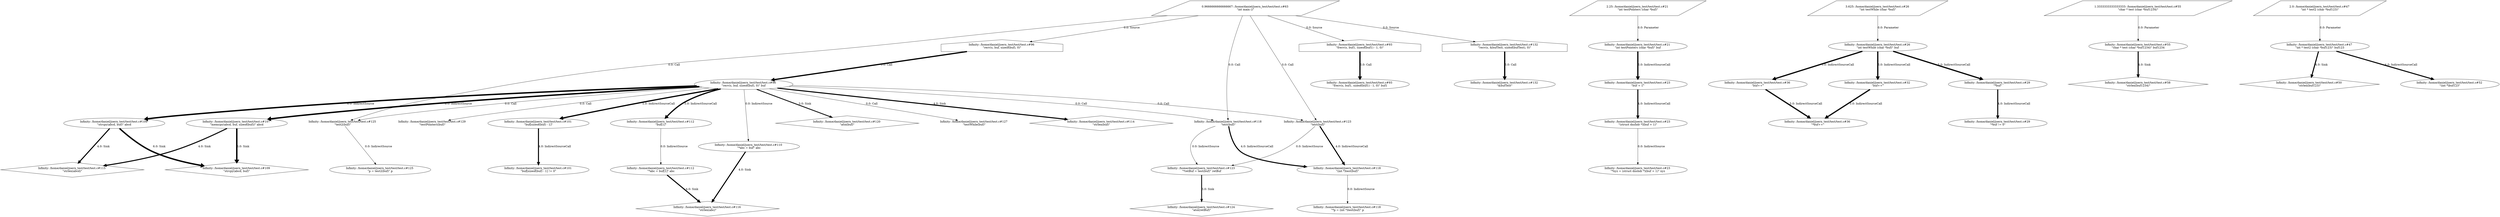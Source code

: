 digraph TaintDot {
	nodesep = 1.5
	ranksep = 1.5
	"Infinity: /home/daniel/joern_test/test/test.c#96 
\"recv(s, buf, sizeof(buf), 0)\" buf" -> "Infinity: /home/daniel/joern_test/test/test.c#107 
\"memcpy(abcd, buf, sizeof(buf))\" abcd" [label = "6.0: IndirectSource", penwidth = 7.0]
	"0.9666666666666667: /home/daniel/joern_test/test/test.c#63 
\"int main ()\"" -> "Infinity: /home/daniel/joern_test/test/test.c#125 
\"test2(buf)\"" [label = "0.0: Call", penwidth = 1.0]
	"Infinity: /home/daniel/joern_test/test/test.c#118 
\"test(buf)\""
	"0.9666666666666667: /home/daniel/joern_test/test/test.c#63 
\"int main ()\"" -> "Infinity: /home/daniel/joern_test/test/test.c#96 
\"recv(s, buf, sizeof(buf), 0)\"" [label = "0.0: Source", penwidth = 1.0]
	"Infinity: /home/daniel/joern_test/test/test.c#115 
\"strlen(abcd)\"" [shape = diamond]
	"Infinity: /home/daniel/joern_test/test/test.c#129 
\"testPointers(buf)\"" [shape = plain]
	"Infinity: /home/daniel/joern_test/test/test.c#116 
\"strlen(abc)\"" [shape = diamond]
	"Infinity: /home/daniel/joern_test/test/test.c#23 
\"buf + 1\""
	"Infinity: /home/daniel/joern_test/test/test.c#36 
\"*buf++\""
	"Infinity: /home/daniel/joern_test/test/test.c#26 
\"int testWhile (char *buf)\" buf" -> "Infinity: /home/daniel/joern_test/test/test.c#36 
\"buf++\"" [label = "5.0: IndirectSourceCall", penwidth = 6.0]
	"Infinity: /home/daniel/joern_test/test/test.c#93 
\"frecv(s, buf1, sizeof(buf1) - 1, 0)\"" [shape = house]
	"Infinity: /home/daniel/joern_test/test/test.c#125 
\"test2(buf)\"" -> "Infinity: /home/daniel/joern_test/test/test.c#125 
\"p = test2(buf)\" p" [label = "0.0: IndirectSource", penwidth = 1.0]
	"Infinity: /home/daniel/joern_test/test/test.c#132 
\"recv(s, &bufTest, sizeof(bufTest), 0)\"" [shape = house]
	"Infinity: /home/daniel/joern_test/test/test.c#125 
\"test2(buf)\""
	"0.9666666666666667: /home/daniel/joern_test/test/test.c#63 
\"int main ()\"" -> "Infinity: /home/daniel/joern_test/test/test.c#93 
\"frecv(s, buf1, sizeof(buf1) - 1, 0)\"" [label = "0.0: Source", penwidth = 1.0]
	"Infinity: /home/daniel/joern_test/test/test.c#96 
\"recv(s, buf, sizeof(buf), 0)\" buf" -> "Infinity: /home/daniel/joern_test/test/test.c#123 
\"test(buf)\"" [label = "0.0: Call", penwidth = 1.0]
	"Infinity: /home/daniel/joern_test/test/test.c#23 
\"(struct dnshdr *)(buf + 1)\""
	"Infinity: /home/daniel/joern_test/test/test.c#93 
\"frecv(s, buf1, sizeof(buf1) - 1, 0)\" buf1"
	"Infinity: /home/daniel/joern_test/test/test.c#101 
\"buf[sizeof(buf) - 1]\""
	"0.9666666666666667: /home/daniel/joern_test/test/test.c#63 
\"int main ()\"" -> "Infinity: /home/daniel/joern_test/test/test.c#123 
\"test(buf)\"" [label = "0.0: Call", penwidth = 1.0]
	"Infinity: /home/daniel/joern_test/test/test.c#96 
\"recv(s, buf, sizeof(buf), 0)\" buf" -> "Infinity: /home/daniel/joern_test/test/test.c#118 
\"test(buf)\"" [label = "0.0: Call", penwidth = 1.0]
	"2.25: /home/daniel/joern_test/test/test.c#21 
\"int testPointers (char *buf)\"" [shape = parallelogram]
	"Infinity: /home/daniel/joern_test/test/test.c#109 
\"strcpy(abcd, buf)\" abcd" -> "Infinity: /home/daniel/joern_test/test/test.c#115 
\"strlen(abcd)\"" [label = "4.0: Sink", penwidth = 5.0]
	"Infinity: /home/daniel/joern_test/test/test.c#96 
\"recv(s, buf, sizeof(buf), 0)\" buf"
	"3.625: /home/daniel/joern_test/test/test.c#26 
\"int testWhile (char *buf)\"" -> "Infinity: /home/daniel/joern_test/test/test.c#26 
\"int testWhile (char *buf)\" buf" [label = "0.0: Parameter", penwidth = 1.0]
	"Infinity: /home/daniel/joern_test/test/test.c#132 
\"recv(s, &bufTest, sizeof(bufTest), 0)\"" -> "Infinity: /home/daniel/joern_test/test/test.c#132 
\"&bufTest\"" [label = "5.0: Call", penwidth = 6.0]
	"Infinity: /home/daniel/joern_test/test/test.c#26 
\"int testWhile (char *buf)\" buf" -> "Infinity: /home/daniel/joern_test/test/test.c#32 
\"buf++\"" [label = "5.0: IndirectSourceCall", penwidth = 6.0]
	"Infinity: /home/daniel/joern_test/test/test.c#112 
\"buf[1]\""
	"Infinity: /home/daniel/joern_test/test/test.c#32 
\"buf++\""
	"Infinity: /home/daniel/joern_test/test/test.c#23 
\"(struct dnshdr *)(buf + 1)\"" -> "Infinity: /home/daniel/joern_test/test/test.c#23 
\"*xyz = (struct dnshdr *)(buf + 1)\" xyz" [label = "0.0: IndirectSource", penwidth = 1.0]
	"Infinity: /home/daniel/joern_test/test/test.c#124 
\"atoi(retBuf)\"" [shape = diamond]
	"Infinity: /home/daniel/joern_test/test/test.c#123 
\"*retBuf = test(buf)\" retBuf" -> "Infinity: /home/daniel/joern_test/test/test.c#124 
\"atoi(retBuf)\"" [label = "3.0: Sink", penwidth = 4.0]
	"Infinity: /home/daniel/joern_test/test/test.c#120 
\"atoi(buf)\"" [shape = diamond]
	"Infinity: /home/daniel/joern_test/test/test.c#109 
\"strcpy(abcd, buf)\" abcd"
	"Infinity: /home/daniel/joern_test/test/test.c#55 
\"char * test (char *buf1234)\" buf1234" -> "Infinity: /home/daniel/joern_test/test/test.c#58 
\"strlen(buf1234)\"" [label = "4.0: Sink", penwidth = 5.0]
	"Infinity: /home/daniel/joern_test/test/test.c#132 
\"&bufTest\""
	"Infinity: /home/daniel/joern_test/test/test.c#96 
\"recv(s, buf, sizeof(buf), 0)\"" [shape = house]
	"Infinity: /home/daniel/joern_test/test/test.c#118 
\"test(buf)\"" [shape = plain]
	"Infinity: /home/daniel/joern_test/test/test.c#32 
\"buf++\"" -> "Infinity: /home/daniel/joern_test/test/test.c#36 
\"*buf++\"" [label = "5.0: IndirectSourceCall", penwidth = 6.0]
	"Infinity: /home/daniel/joern_test/test/test.c#58 
\"strlen(buf1234)\"" [shape = diamond]
	"Infinity: /home/daniel/joern_test/test/test.c#29 
\"*buf\""
	"Infinity: /home/daniel/joern_test/test/test.c#47 
\"int * test2 (char *buf123)\" buf123" -> "Infinity: /home/daniel/joern_test/test/test.c#50 
\"strlen(buf123)\"" [label = "4.0: Sink", penwidth = 5.0]
	"Infinity: /home/daniel/joern_test/test/test.c#96 
\"recv(s, buf, sizeof(buf), 0)\" buf" -> "Infinity: /home/daniel/joern_test/test/test.c#109 
\"strcpy(abcd, buf)\" abcd" [label = "6.0: IndirectSource", penwidth = 7.0]
	"Infinity: /home/daniel/joern_test/test/test.c#96 
\"recv(s, buf, sizeof(buf), 0)\" buf" -> "Infinity: /home/daniel/joern_test/test/test.c#101 
\"buf[sizeof(buf) - 1]\"" [label = "5.0: IndirectSourceCall", penwidth = 6.0]
	"Infinity: /home/daniel/joern_test/test/test.c#55 
\"char * test (char *buf1234)\" buf1234"
	"Infinity: /home/daniel/joern_test/test/test.c#36 
\"buf++\""
	"Infinity: /home/daniel/joern_test/test/test.c#101 
\"buf[sizeof(buf) - 1] != 0\""
	"1.3333333333333333: /home/daniel/joern_test/test/test.c#55 
\"char * test (char *buf1234)\"" [shape = parallelogram]
	"Infinity: /home/daniel/joern_test/test/test.c#23 
\"buf + 1\"" -> "Infinity: /home/daniel/joern_test/test/test.c#23 
\"(struct dnshdr *)(buf + 1)\"" [label = "4.0: IndirectSourceCall", penwidth = 5.0]
	"Infinity: /home/daniel/joern_test/test/test.c#21 
\"int testPointers (char *buf)\" buf"
	"Infinity: /home/daniel/joern_test/test/test.c#96 
\"recv(s, buf, sizeof(buf), 0)\" buf" -> "Infinity: /home/daniel/joern_test/test/test.c#127 
\"testWhile(buf)\"" [label = "0.0: Call", penwidth = 1.0]
	"Infinity: /home/daniel/joern_test/test/test.c#107 
\"memcpy(abcd, buf, sizeof(buf))\" abcd" -> "Infinity: /home/daniel/joern_test/test/test.c#109 
\"strcpy(abcd, buf)\"" [label = "6.0: Sink", penwidth = 7.0]
	"Infinity: /home/daniel/joern_test/test/test.c#96 
\"recv(s, buf, sizeof(buf), 0)\" buf" -> "Infinity: /home/daniel/joern_test/test/test.c#129 
\"testPointers(buf)\"" [label = "0.0: Call", penwidth = 1.0]
	"Infinity: /home/daniel/joern_test/test/test.c#112 
\"*abc = buf[1]\" abc"
	"Infinity: /home/daniel/joern_test/test/test.c#21 
\"int testPointers (char *buf)\" buf" -> "Infinity: /home/daniel/joern_test/test/test.c#23 
\"buf + 1\"" [label = "5.0: IndirectSourceCall", penwidth = 6.0]
	"Infinity: /home/daniel/joern_test/test/test.c#29 
\"*buf != 0\""
	"Infinity: /home/daniel/joern_test/test/test.c#52 
\"(int *)buf123\""
	"Infinity: /home/daniel/joern_test/test/test.c#125 
\"p = test2(buf)\" p"
	"Infinity: /home/daniel/joern_test/test/test.c#118 
\"test(buf)\"" -> "Infinity: /home/daniel/joern_test/test/test.c#123 
\"*retBuf = test(buf)\" retBuf" [label = "0.0: IndirectSource", penwidth = 1.0]
	"Infinity: /home/daniel/joern_test/test/test.c#107 
\"memcpy(abcd, buf, sizeof(buf))\" abcd"
	"Infinity: /home/daniel/joern_test/test/test.c#110 
\"*abc = buf\" abc"
	"Infinity: /home/daniel/joern_test/test/test.c#123 
\"*retBuf = test(buf)\" retBuf"
	"Infinity: /home/daniel/joern_test/test/test.c#96 
\"recv(s, buf, sizeof(buf), 0)\" buf" -> "Infinity: /home/daniel/joern_test/test/test.c#112 
\"buf[1]\"" [label = "5.0: IndirectSourceCall", penwidth = 6.0]
	"Infinity: /home/daniel/joern_test/test/test.c#118 
\"*p = (int *)test(buf)\" p"
	"Infinity: /home/daniel/joern_test/test/test.c#123 
\"test(buf)\"" [shape = plain]
	"Infinity: /home/daniel/joern_test/test/test.c#107 
\"memcpy(abcd, buf, sizeof(buf))\" abcd" -> "Infinity: /home/daniel/joern_test/test/test.c#115 
\"strlen(abcd)\"" [label = "4.0: Sink", penwidth = 5.0]
	"Infinity: /home/daniel/joern_test/test/test.c#50 
\"strlen(buf123)\"" [shape = diamond]
	"Infinity: /home/daniel/joern_test/test/test.c#110 
\"*abc = buf\" abc" -> "Infinity: /home/daniel/joern_test/test/test.c#116 
\"strlen(abc)\"" [label = "4.0: Sink", penwidth = 5.0]
	"Infinity: /home/daniel/joern_test/test/test.c#47 
\"int * test2 (char *buf123)\" buf123"
	"Infinity: /home/daniel/joern_test/test/test.c#29 
\"*buf\"" -> "Infinity: /home/daniel/joern_test/test/test.c#29 
\"*buf != 0\"" [label = "4.0: IndirectSourceCall", penwidth = 5.0]
	"Infinity: /home/daniel/joern_test/test/test.c#93 
\"frecv(s, buf1, sizeof(buf1) - 1, 0)\"" -> "Infinity: /home/daniel/joern_test/test/test.c#93 
\"frecv(s, buf1, sizeof(buf1) - 1, 0)\" buf1" [label = "5.0: Call", penwidth = 6.0]
	"Infinity: /home/daniel/joern_test/test/test.c#123 
\"test(buf)\"" -> "Infinity: /home/daniel/joern_test/test/test.c#118 
\"(int *)test(buf)\"" [label = "4.0: IndirectSourceCall", penwidth = 5.0]
	"Infinity: /home/daniel/joern_test/test/test.c#96 
\"recv(s, buf, sizeof(buf), 0)\" buf" -> "Infinity: /home/daniel/joern_test/test/test.c#110 
\"*abc = buf\" abc" [label = "0.0: IndirectSource", penwidth = 1.0]
	"Infinity: /home/daniel/joern_test/test/test.c#36 
\"buf++\"" -> "Infinity: /home/daniel/joern_test/test/test.c#36 
\"*buf++\"" [label = "5.0: IndirectSourceCall", penwidth = 6.0]
	"Infinity: /home/daniel/joern_test/test/test.c#112 
\"*abc = buf[1]\" abc" -> "Infinity: /home/daniel/joern_test/test/test.c#116 
\"strlen(abc)\"" [label = "4.0: Sink", penwidth = 5.0]
	"1.3333333333333333: /home/daniel/joern_test/test/test.c#55 
\"char * test (char *buf1234)\"" -> "Infinity: /home/daniel/joern_test/test/test.c#55 
\"char * test (char *buf1234)\" buf1234" [label = "0.0: Parameter", penwidth = 1.0]
	"Infinity: /home/daniel/joern_test/test/test.c#127 
\"testWhile(buf)\"" [shape = plain]
	"Infinity: /home/daniel/joern_test/test/test.c#26 
\"int testWhile (char *buf)\" buf"
	"Infinity: /home/daniel/joern_test/test/test.c#26 
\"int testWhile (char *buf)\" buf" -> "Infinity: /home/daniel/joern_test/test/test.c#29 
\"*buf\"" [label = "5.0: IndirectSourceCall", penwidth = 6.0]
	"0.9666666666666667: /home/daniel/joern_test/test/test.c#63 
\"int main ()\"" -> "Infinity: /home/daniel/joern_test/test/test.c#132 
\"recv(s, &bufTest, sizeof(bufTest), 0)\"" [label = "0.0: Source", penwidth = 1.0]
	"Infinity: /home/daniel/joern_test/test/test.c#47 
\"int * test2 (char *buf123)\" buf123" -> "Infinity: /home/daniel/joern_test/test/test.c#52 
\"(int *)buf123\"" [label = "4.0: IndirectSourceCall", penwidth = 5.0]
	"Infinity: /home/daniel/joern_test/test/test.c#123 
\"test(buf)\"" -> "Infinity: /home/daniel/joern_test/test/test.c#123 
\"*retBuf = test(buf)\" retBuf" [label = "0.0: IndirectSource", penwidth = 1.0]
	"Infinity: /home/daniel/joern_test/test/test.c#118 
\"(int *)test(buf)\"" -> "Infinity: /home/daniel/joern_test/test/test.c#118 
\"*p = (int *)test(buf)\" p" [label = "0.0: IndirectSource", penwidth = 1.0]
	"Infinity: /home/daniel/joern_test/test/test.c#114 
\"strlen(buf)\"" [shape = diamond]
	"2.0: /home/daniel/joern_test/test/test.c#47 
\"int * test2 (char *buf123)\"" [shape = parallelogram]
	"Infinity: /home/daniel/joern_test/test/test.c#118 
\"test(buf)\"" -> "Infinity: /home/daniel/joern_test/test/test.c#118 
\"(int *)test(buf)\"" [label = "4.0: IndirectSourceCall", penwidth = 5.0]
	"0.9666666666666667: /home/daniel/joern_test/test/test.c#63 
\"int main ()\"" [shape = parallelogram]
	"Infinity: /home/daniel/joern_test/test/test.c#109 
\"strcpy(abcd, buf)\"" [shape = diamond]
	"Infinity: /home/daniel/joern_test/test/test.c#96 
\"recv(s, buf, sizeof(buf), 0)\" buf" -> "Infinity: /home/daniel/joern_test/test/test.c#114 
\"strlen(buf)\"" [label = "4.0: Sink", penwidth = 5.0]
	"2.0: /home/daniel/joern_test/test/test.c#47 
\"int * test2 (char *buf123)\"" -> "Infinity: /home/daniel/joern_test/test/test.c#47 
\"int * test2 (char *buf123)\" buf123" [label = "0.0: Parameter", penwidth = 1.0]
	"0.9666666666666667: /home/daniel/joern_test/test/test.c#63 
\"int main ()\"" -> "Infinity: /home/daniel/joern_test/test/test.c#118 
\"test(buf)\"" [label = "0.0: Call", penwidth = 1.0]
	"Infinity: /home/daniel/joern_test/test/test.c#96 
\"recv(s, buf, sizeof(buf), 0)\" buf" -> "Infinity: /home/daniel/joern_test/test/test.c#125 
\"test2(buf)\"" [label = "0.0: Call", penwidth = 1.0]
	"2.25: /home/daniel/joern_test/test/test.c#21 
\"int testPointers (char *buf)\"" -> "Infinity: /home/daniel/joern_test/test/test.c#21 
\"int testPointers (char *buf)\" buf" [label = "0.0: Parameter", penwidth = 1.0]
	"Infinity: /home/daniel/joern_test/test/test.c#101 
\"buf[sizeof(buf) - 1]\"" -> "Infinity: /home/daniel/joern_test/test/test.c#101 
\"buf[sizeof(buf) - 1] != 0\"" [label = "4.0: IndirectSourceCall", penwidth = 5.0]
	"Infinity: /home/daniel/joern_test/test/test.c#112 
\"buf[1]\"" -> "Infinity: /home/daniel/joern_test/test/test.c#112 
\"*abc = buf[1]\" abc" [label = "0.0: IndirectSource", penwidth = 1.0]
	"Infinity: /home/daniel/joern_test/test/test.c#109 
\"strcpy(abcd, buf)\" abcd" -> "Infinity: /home/daniel/joern_test/test/test.c#109 
\"strcpy(abcd, buf)\"" [label = "6.0: Sink", penwidth = 7.0]
	"Infinity: /home/daniel/joern_test/test/test.c#123 
\"test(buf)\""
	"Infinity: /home/daniel/joern_test/test/test.c#23 
\"*xyz = (struct dnshdr *)(buf + 1)\" xyz"
	"Infinity: /home/daniel/joern_test/test/test.c#96 
\"recv(s, buf, sizeof(buf), 0)\"" -> "Infinity: /home/daniel/joern_test/test/test.c#96 
\"recv(s, buf, sizeof(buf), 0)\" buf" [label = "5.0: Call", penwidth = 6.0]
	"Infinity: /home/daniel/joern_test/test/test.c#125 
\"test2(buf)\"" [shape = plain]
	"Infinity: /home/daniel/joern_test/test/test.c#118 
\"(int *)test(buf)\""
	"3.625: /home/daniel/joern_test/test/test.c#26 
\"int testWhile (char *buf)\"" [shape = parallelogram]
	"Infinity: /home/daniel/joern_test/test/test.c#96 
\"recv(s, buf, sizeof(buf), 0)\" buf" -> "Infinity: /home/daniel/joern_test/test/test.c#120 
\"atoi(buf)\"" [label = "3.0: Sink", penwidth = 4.0]
}